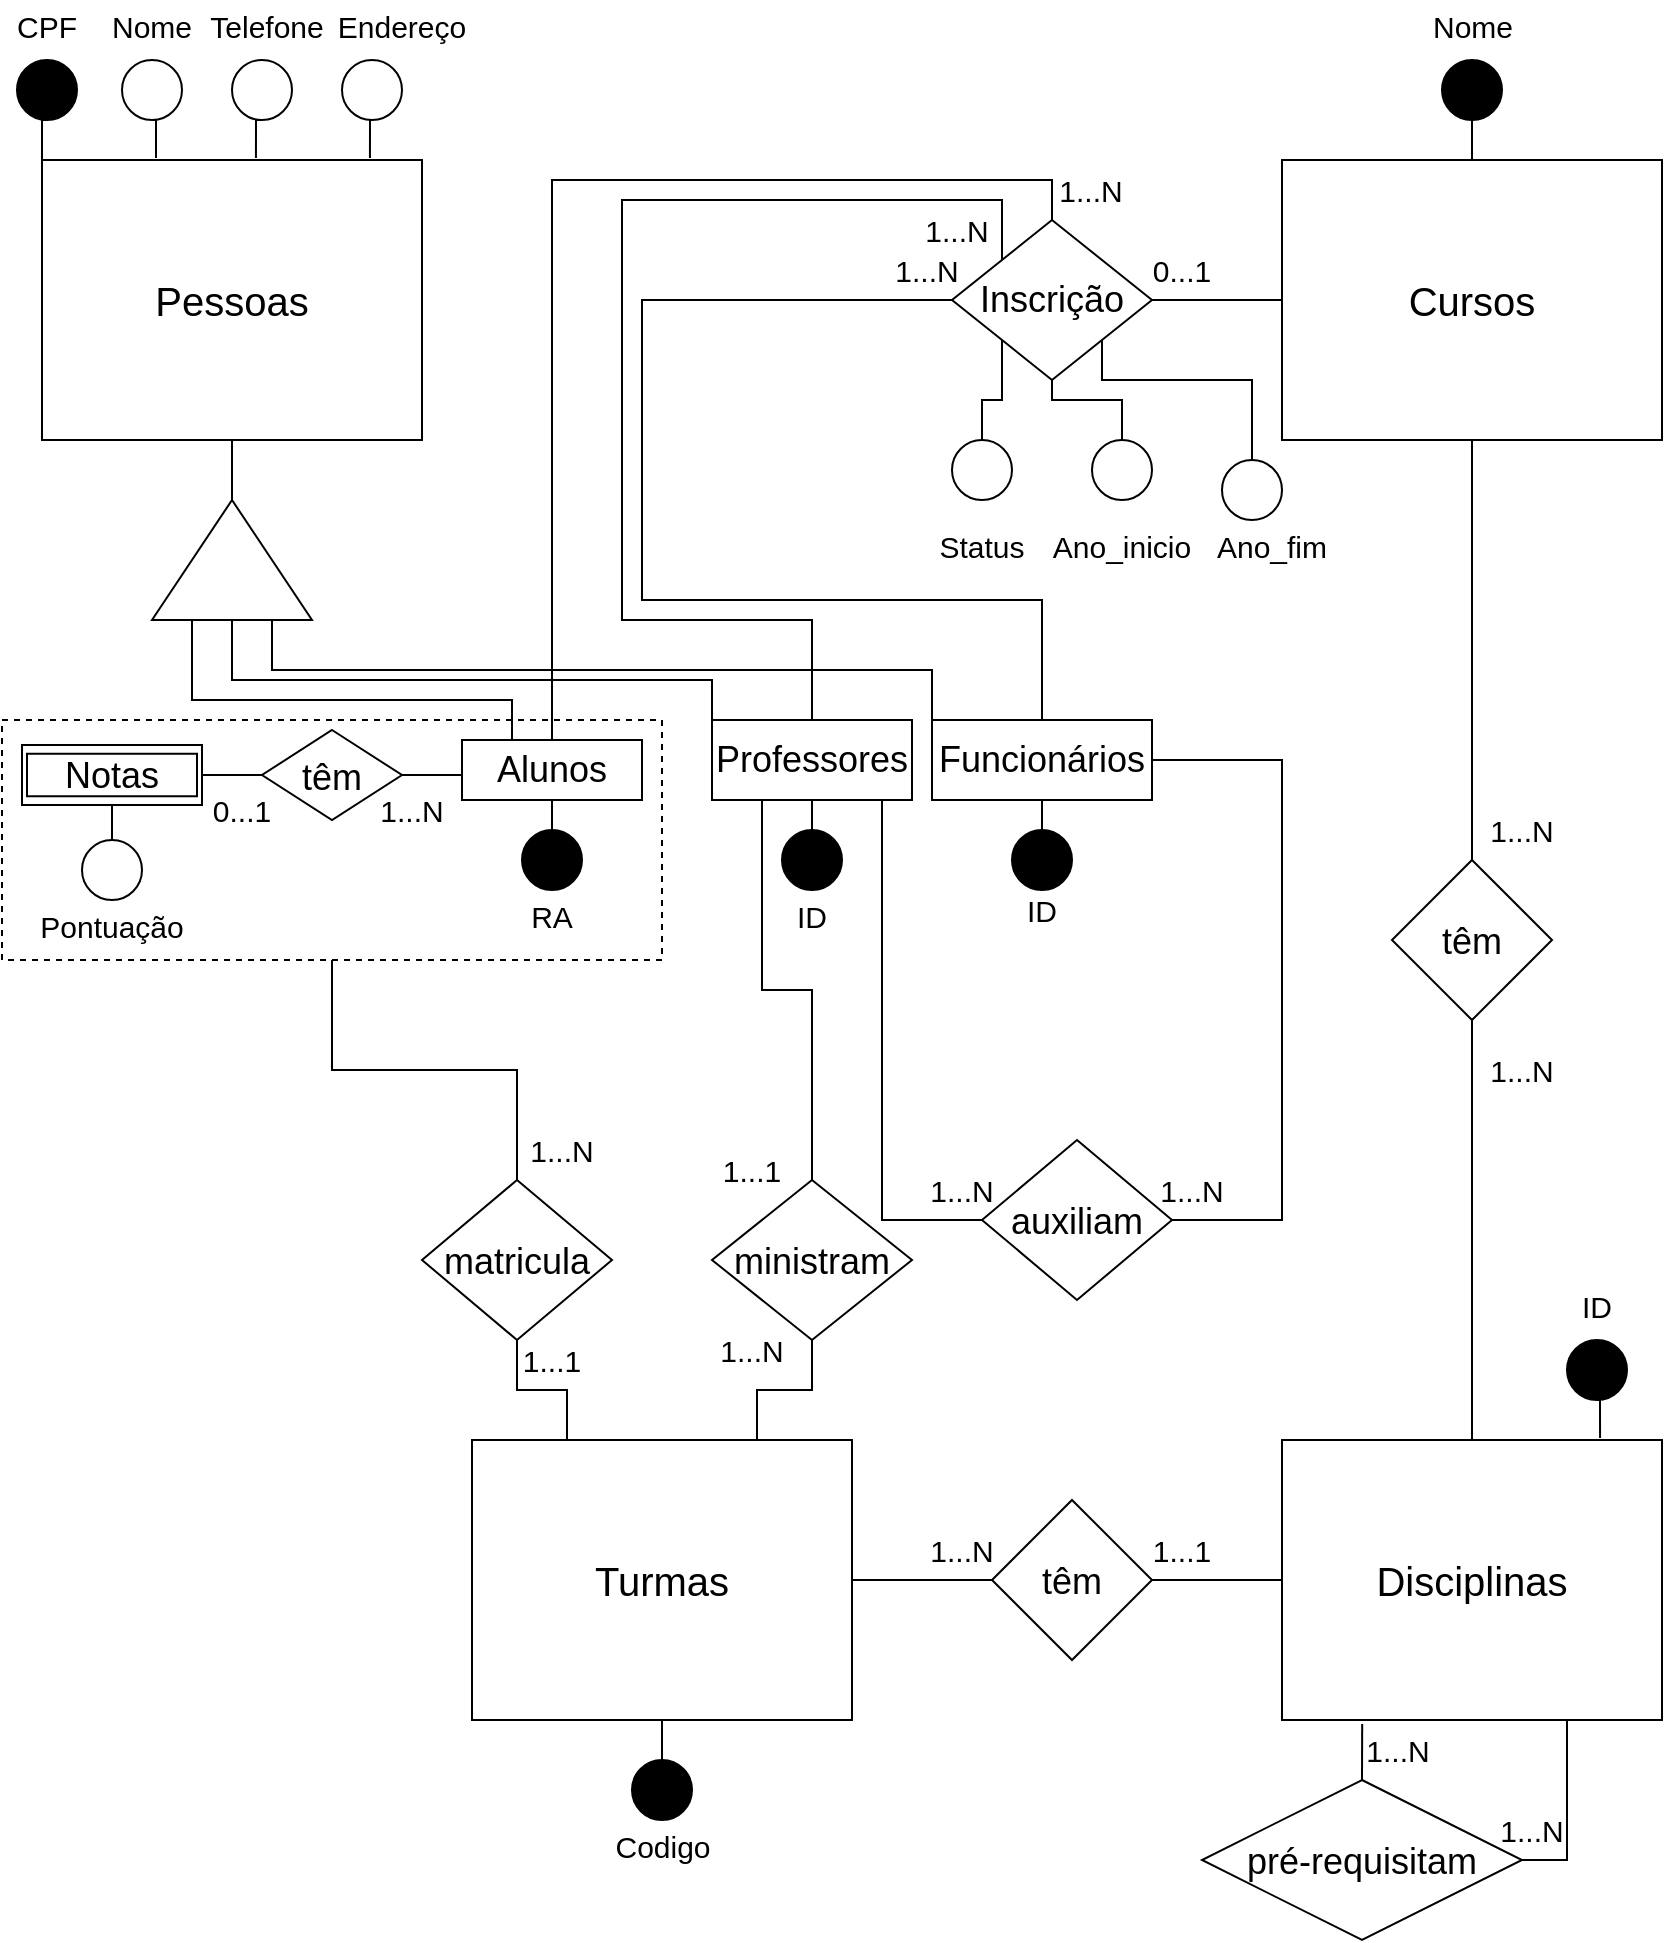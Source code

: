 <mxfile version="17.2.4" type="github">
  <diagram id="XZpcbS82YB3ZB8pWRiQa" name="Page-1">
    <mxGraphModel dx="1422" dy="698" grid="1" gridSize="10" guides="1" tooltips="1" connect="1" arrows="1" fold="1" page="1" pageScale="1" pageWidth="850" pageHeight="1100" math="0" shadow="0">
      <root>
        <mxCell id="0" />
        <mxCell id="1" parent="0" />
        <mxCell id="Ed6KvirajqqCD9u2Csdc-1" value="&lt;font style=&quot;font-size: 20px&quot;&gt;Cursos&lt;/font&gt;" style="rounded=0;whiteSpace=wrap;html=1;" vertex="1" parent="1">
          <mxGeometry x="640" y="160" width="190" height="140" as="geometry" />
        </mxCell>
        <mxCell id="Ed6KvirajqqCD9u2Csdc-2" value="&lt;span style=&quot;font-size: 20px&quot;&gt;Disciplinas&lt;/span&gt;" style="rounded=0;whiteSpace=wrap;html=1;" vertex="1" parent="1">
          <mxGeometry x="640" y="800" width="190" height="140" as="geometry" />
        </mxCell>
        <mxCell id="Ed6KvirajqqCD9u2Csdc-3" value="&lt;span style=&quot;font-size: 20px&quot;&gt;Pessoas&lt;/span&gt;" style="rounded=0;whiteSpace=wrap;html=1;" vertex="1" parent="1">
          <mxGeometry x="20" y="160" width="190" height="140" as="geometry" />
        </mxCell>
        <mxCell id="Ed6KvirajqqCD9u2Csdc-62" style="edgeStyle=orthogonalEdgeStyle;rounded=0;orthogonalLoop=1;jettySize=auto;html=1;exitX=1;exitY=0.5;exitDx=0;exitDy=0;entryX=0;entryY=0.5;entryDx=0;entryDy=0;fontSize=15;endArrow=none;endFill=0;" edge="1" parent="1" source="Ed6KvirajqqCD9u2Csdc-4" target="Ed6KvirajqqCD9u2Csdc-61">
          <mxGeometry relative="1" as="geometry" />
        </mxCell>
        <mxCell id="Ed6KvirajqqCD9u2Csdc-134" style="edgeStyle=orthogonalEdgeStyle;rounded=0;orthogonalLoop=1;jettySize=auto;html=1;exitX=0.5;exitY=1;exitDx=0;exitDy=0;entryX=0.5;entryY=0;entryDx=0;entryDy=0;fontSize=15;fontColor=#FFFFFF;endArrow=none;endFill=0;" edge="1" parent="1" source="Ed6KvirajqqCD9u2Csdc-4" target="Ed6KvirajqqCD9u2Csdc-132">
          <mxGeometry relative="1" as="geometry" />
        </mxCell>
        <mxCell id="Ed6KvirajqqCD9u2Csdc-4" value="&lt;span style=&quot;font-size: 20px&quot;&gt;Turmas&lt;/span&gt;" style="rounded=0;whiteSpace=wrap;html=1;" vertex="1" parent="1">
          <mxGeometry x="235" y="800" width="190" height="140" as="geometry" />
        </mxCell>
        <mxCell id="Ed6KvirajqqCD9u2Csdc-6" style="edgeStyle=orthogonalEdgeStyle;rounded=0;orthogonalLoop=1;jettySize=auto;html=1;exitX=0.5;exitY=0;exitDx=0;exitDy=0;entryX=0.5;entryY=1;entryDx=0;entryDy=0;fontSize=18;endArrow=none;endFill=0;" edge="1" parent="1" source="Ed6KvirajqqCD9u2Csdc-5" target="Ed6KvirajqqCD9u2Csdc-1">
          <mxGeometry relative="1" as="geometry" />
        </mxCell>
        <mxCell id="Ed6KvirajqqCD9u2Csdc-7" style="edgeStyle=orthogonalEdgeStyle;rounded=0;orthogonalLoop=1;jettySize=auto;html=1;exitX=0.5;exitY=1;exitDx=0;exitDy=0;entryX=0.5;entryY=0;entryDx=0;entryDy=0;fontSize=18;endArrow=none;endFill=0;" edge="1" parent="1" source="Ed6KvirajqqCD9u2Csdc-5" target="Ed6KvirajqqCD9u2Csdc-2">
          <mxGeometry relative="1" as="geometry" />
        </mxCell>
        <mxCell id="Ed6KvirajqqCD9u2Csdc-5" value="&lt;font style=&quot;font-size: 18px&quot;&gt;têm&lt;/font&gt;" style="rhombus;whiteSpace=wrap;html=1;fontSize=20;" vertex="1" parent="1">
          <mxGeometry x="695" y="510" width="80" height="80" as="geometry" />
        </mxCell>
        <mxCell id="Ed6KvirajqqCD9u2Csdc-9" style="edgeStyle=orthogonalEdgeStyle;rounded=0;orthogonalLoop=1;jettySize=auto;html=1;exitX=0.5;exitY=0;exitDx=0;exitDy=0;entryX=0.211;entryY=1.014;entryDx=0;entryDy=0;entryPerimeter=0;fontSize=18;endArrow=none;endFill=0;" edge="1" parent="1" source="Ed6KvirajqqCD9u2Csdc-8" target="Ed6KvirajqqCD9u2Csdc-2">
          <mxGeometry relative="1" as="geometry" />
        </mxCell>
        <mxCell id="Ed6KvirajqqCD9u2Csdc-10" style="edgeStyle=orthogonalEdgeStyle;rounded=0;orthogonalLoop=1;jettySize=auto;html=1;exitX=1;exitY=0.5;exitDx=0;exitDy=0;entryX=0.75;entryY=1;entryDx=0;entryDy=0;fontSize=18;endArrow=none;endFill=0;" edge="1" parent="1" source="Ed6KvirajqqCD9u2Csdc-8" target="Ed6KvirajqqCD9u2Csdc-2">
          <mxGeometry relative="1" as="geometry" />
        </mxCell>
        <mxCell id="Ed6KvirajqqCD9u2Csdc-8" value="&lt;font style=&quot;font-size: 18px&quot;&gt;pré-requisitam&lt;/font&gt;" style="rhombus;whiteSpace=wrap;html=1;fontSize=20;" vertex="1" parent="1">
          <mxGeometry x="600" y="970" width="160" height="80" as="geometry" />
        </mxCell>
        <mxCell id="Ed6KvirajqqCD9u2Csdc-12" style="edgeStyle=orthogonalEdgeStyle;rounded=0;orthogonalLoop=1;jettySize=auto;html=1;exitX=1;exitY=0.5;exitDx=0;exitDy=0;entryX=0.5;entryY=1;entryDx=0;entryDy=0;fontSize=18;endArrow=none;endFill=0;" edge="1" parent="1" source="Ed6KvirajqqCD9u2Csdc-11" target="Ed6KvirajqqCD9u2Csdc-3">
          <mxGeometry relative="1" as="geometry" />
        </mxCell>
        <mxCell id="Ed6KvirajqqCD9u2Csdc-80" style="edgeStyle=orthogonalEdgeStyle;rounded=0;orthogonalLoop=1;jettySize=auto;html=1;exitX=0;exitY=0.75;exitDx=0;exitDy=0;entryX=0;entryY=0;entryDx=0;entryDy=0;fontSize=15;endArrow=none;endFill=0;" edge="1" parent="1" source="Ed6KvirajqqCD9u2Csdc-11" target="Ed6KvirajqqCD9u2Csdc-16">
          <mxGeometry relative="1" as="geometry" />
        </mxCell>
        <mxCell id="Ed6KvirajqqCD9u2Csdc-81" style="edgeStyle=orthogonalEdgeStyle;rounded=0;orthogonalLoop=1;jettySize=auto;html=1;exitX=0;exitY=0.5;exitDx=0;exitDy=0;entryX=0;entryY=0;entryDx=0;entryDy=0;fontSize=15;endArrow=none;endFill=0;" edge="1" parent="1" source="Ed6KvirajqqCD9u2Csdc-11" target="Ed6KvirajqqCD9u2Csdc-14">
          <mxGeometry relative="1" as="geometry">
            <Array as="points">
              <mxPoint x="115" y="420" />
              <mxPoint x="355" y="420" />
            </Array>
          </mxGeometry>
        </mxCell>
        <mxCell id="Ed6KvirajqqCD9u2Csdc-11" value="" style="triangle;whiteSpace=wrap;html=1;fontSize=18;rotation=-90;" vertex="1" parent="1">
          <mxGeometry x="85" y="320" width="60" height="80" as="geometry" />
        </mxCell>
        <mxCell id="Ed6KvirajqqCD9u2Csdc-82" style="edgeStyle=orthogonalEdgeStyle;rounded=0;orthogonalLoop=1;jettySize=auto;html=1;exitX=0;exitY=0;exitDx=0;exitDy=0;entryX=0;entryY=0.25;entryDx=0;entryDy=0;fontSize=15;endArrow=none;endFill=0;" edge="1" parent="1" source="Ed6KvirajqqCD9u2Csdc-13" target="Ed6KvirajqqCD9u2Csdc-11">
          <mxGeometry relative="1" as="geometry">
            <Array as="points">
              <mxPoint x="255" y="430" />
              <mxPoint x="95" y="430" />
            </Array>
          </mxGeometry>
        </mxCell>
        <mxCell id="Ed6KvirajqqCD9u2Csdc-83" style="edgeStyle=orthogonalEdgeStyle;rounded=0;orthogonalLoop=1;jettySize=auto;html=1;exitX=0.5;exitY=0;exitDx=0;exitDy=0;entryX=0.5;entryY=0;entryDx=0;entryDy=0;fontSize=15;endArrow=none;endFill=0;" edge="1" parent="1" source="Ed6KvirajqqCD9u2Csdc-13" target="Ed6KvirajqqCD9u2Csdc-37">
          <mxGeometry relative="1" as="geometry" />
        </mxCell>
        <mxCell id="Ed6KvirajqqCD9u2Csdc-13" value="Alunos" style="rounded=0;whiteSpace=wrap;html=1;fontSize=18;" vertex="1" parent="1">
          <mxGeometry x="230" y="450" width="90" height="30" as="geometry" />
        </mxCell>
        <mxCell id="Ed6KvirajqqCD9u2Csdc-66" style="edgeStyle=orthogonalEdgeStyle;rounded=0;orthogonalLoop=1;jettySize=auto;html=1;exitX=0.25;exitY=1;exitDx=0;exitDy=0;entryX=0.5;entryY=0;entryDx=0;entryDy=0;fontSize=15;endArrow=none;endFill=0;" edge="1" parent="1" source="Ed6KvirajqqCD9u2Csdc-14" target="Ed6KvirajqqCD9u2Csdc-65">
          <mxGeometry relative="1" as="geometry" />
        </mxCell>
        <mxCell id="Ed6KvirajqqCD9u2Csdc-84" style="edgeStyle=orthogonalEdgeStyle;rounded=0;orthogonalLoop=1;jettySize=auto;html=1;exitX=0.5;exitY=0;exitDx=0;exitDy=0;entryX=0;entryY=0;entryDx=0;entryDy=0;fontSize=15;endArrow=none;endFill=0;" edge="1" parent="1" source="Ed6KvirajqqCD9u2Csdc-14" target="Ed6KvirajqqCD9u2Csdc-37">
          <mxGeometry relative="1" as="geometry">
            <Array as="points">
              <mxPoint x="405" y="390" />
              <mxPoint x="310" y="390" />
              <mxPoint x="310" y="180" />
              <mxPoint x="500" y="180" />
            </Array>
          </mxGeometry>
        </mxCell>
        <mxCell id="Ed6KvirajqqCD9u2Csdc-14" value="Professores" style="rounded=0;whiteSpace=wrap;html=1;fontSize=18;" vertex="1" parent="1">
          <mxGeometry x="355" y="440" width="100" height="40" as="geometry" />
        </mxCell>
        <mxCell id="Ed6KvirajqqCD9u2Csdc-79" style="edgeStyle=orthogonalEdgeStyle;rounded=0;orthogonalLoop=1;jettySize=auto;html=1;exitX=1;exitY=0.5;exitDx=0;exitDy=0;entryX=1;entryY=0.5;entryDx=0;entryDy=0;fontSize=15;endArrow=none;endFill=0;" edge="1" parent="1" source="Ed6KvirajqqCD9u2Csdc-16" target="Ed6KvirajqqCD9u2Csdc-68">
          <mxGeometry relative="1" as="geometry">
            <Array as="points">
              <mxPoint x="640" y="460" />
              <mxPoint x="640" y="690" />
            </Array>
          </mxGeometry>
        </mxCell>
        <mxCell id="Ed6KvirajqqCD9u2Csdc-85" style="edgeStyle=orthogonalEdgeStyle;rounded=0;orthogonalLoop=1;jettySize=auto;html=1;exitX=0.5;exitY=0;exitDx=0;exitDy=0;entryX=0;entryY=0.5;entryDx=0;entryDy=0;fontSize=15;endArrow=none;endFill=0;" edge="1" parent="1" source="Ed6KvirajqqCD9u2Csdc-16" target="Ed6KvirajqqCD9u2Csdc-37">
          <mxGeometry relative="1" as="geometry">
            <Array as="points">
              <mxPoint x="520" y="380" />
              <mxPoint x="320" y="380" />
              <mxPoint x="320" y="230" />
            </Array>
          </mxGeometry>
        </mxCell>
        <mxCell id="Ed6KvirajqqCD9u2Csdc-131" style="edgeStyle=orthogonalEdgeStyle;rounded=0;orthogonalLoop=1;jettySize=auto;html=1;exitX=0.5;exitY=1;exitDx=0;exitDy=0;entryX=0.5;entryY=0;entryDx=0;entryDy=0;fontSize=15;fontColor=#FFFFFF;endArrow=none;endFill=0;" edge="1" parent="1" source="Ed6KvirajqqCD9u2Csdc-16" target="Ed6KvirajqqCD9u2Csdc-129">
          <mxGeometry relative="1" as="geometry" />
        </mxCell>
        <mxCell id="Ed6KvirajqqCD9u2Csdc-16" value="Funcionários" style="rounded=0;whiteSpace=wrap;html=1;fontSize=18;" vertex="1" parent="1">
          <mxGeometry x="465" y="440" width="110" height="40" as="geometry" />
        </mxCell>
        <mxCell id="Ed6KvirajqqCD9u2Csdc-51" style="edgeStyle=orthogonalEdgeStyle;rounded=0;orthogonalLoop=1;jettySize=auto;html=1;exitX=1;exitY=0.5;exitDx=0;exitDy=0;entryX=0;entryY=0.5;entryDx=0;entryDy=0;fontSize=15;endArrow=none;endFill=0;" edge="1" parent="1" source="Ed6KvirajqqCD9u2Csdc-37" target="Ed6KvirajqqCD9u2Csdc-1">
          <mxGeometry relative="1" as="geometry" />
        </mxCell>
        <mxCell id="Ed6KvirajqqCD9u2Csdc-37" value="Inscrição" style="rhombus;whiteSpace=wrap;html=1;fontSize=18;" vertex="1" parent="1">
          <mxGeometry x="475" y="190" width="100" height="80" as="geometry" />
        </mxCell>
        <mxCell id="Ed6KvirajqqCD9u2Csdc-48" style="edgeStyle=orthogonalEdgeStyle;rounded=0;orthogonalLoop=1;jettySize=auto;html=1;exitX=0.5;exitY=0;exitDx=0;exitDy=0;entryX=0;entryY=1;entryDx=0;entryDy=0;fontSize=15;endArrow=none;endFill=0;" edge="1" parent="1" source="Ed6KvirajqqCD9u2Csdc-39" target="Ed6KvirajqqCD9u2Csdc-37">
          <mxGeometry relative="1" as="geometry" />
        </mxCell>
        <mxCell id="Ed6KvirajqqCD9u2Csdc-39" value="" style="ellipse;whiteSpace=wrap;html=1;aspect=fixed;fontSize=18;direction=east;flipH=0;flipV=1;" vertex="1" parent="1">
          <mxGeometry x="475" y="300" width="30" height="30" as="geometry" />
        </mxCell>
        <mxCell id="Ed6KvirajqqCD9u2Csdc-40" value="&lt;font style=&quot;font-size: 15px&quot;&gt;Status&lt;/font&gt;" style="text;html=1;strokeColor=none;fillColor=none;align=center;verticalAlign=middle;whiteSpace=wrap;rounded=0;fontSize=18;direction=east;flipH=0;flipV=1;" vertex="1" parent="1">
          <mxGeometry x="465" y="340" width="50" height="25" as="geometry" />
        </mxCell>
        <mxCell id="Ed6KvirajqqCD9u2Csdc-49" style="edgeStyle=orthogonalEdgeStyle;rounded=0;orthogonalLoop=1;jettySize=auto;html=1;exitX=0.5;exitY=0;exitDx=0;exitDy=0;entryX=0.5;entryY=1;entryDx=0;entryDy=0;fontSize=15;endArrow=none;endFill=0;" edge="1" parent="1" source="Ed6KvirajqqCD9u2Csdc-42" target="Ed6KvirajqqCD9u2Csdc-37">
          <mxGeometry relative="1" as="geometry" />
        </mxCell>
        <mxCell id="Ed6KvirajqqCD9u2Csdc-42" value="" style="ellipse;whiteSpace=wrap;html=1;aspect=fixed;fontSize=18;direction=east;flipH=0;flipV=1;" vertex="1" parent="1">
          <mxGeometry x="545" y="300" width="30" height="30" as="geometry" />
        </mxCell>
        <mxCell id="Ed6KvirajqqCD9u2Csdc-43" value="&lt;font style=&quot;font-size: 15px&quot;&gt;Ano_inicio&lt;/font&gt;" style="text;html=1;strokeColor=none;fillColor=none;align=center;verticalAlign=middle;whiteSpace=wrap;rounded=0;fontSize=18;direction=east;flipH=0;flipV=1;" vertex="1" parent="1">
          <mxGeometry x="535" y="340" width="50" height="25" as="geometry" />
        </mxCell>
        <mxCell id="Ed6KvirajqqCD9u2Csdc-50" style="edgeStyle=orthogonalEdgeStyle;rounded=0;orthogonalLoop=1;jettySize=auto;html=1;exitX=0.5;exitY=0;exitDx=0;exitDy=0;entryX=1;entryY=1;entryDx=0;entryDy=0;fontSize=15;endArrow=none;endFill=0;" edge="1" parent="1" source="Ed6KvirajqqCD9u2Csdc-45" target="Ed6KvirajqqCD9u2Csdc-37">
          <mxGeometry relative="1" as="geometry">
            <Array as="points">
              <mxPoint x="625" y="270" />
              <mxPoint x="550" y="270" />
            </Array>
          </mxGeometry>
        </mxCell>
        <mxCell id="Ed6KvirajqqCD9u2Csdc-45" value="" style="ellipse;whiteSpace=wrap;html=1;aspect=fixed;fontSize=18;direction=east;flipH=0;flipV=1;" vertex="1" parent="1">
          <mxGeometry x="610" y="310" width="30" height="30" as="geometry" />
        </mxCell>
        <mxCell id="Ed6KvirajqqCD9u2Csdc-46" value="&lt;span style=&quot;font-size: 15px&quot;&gt;Ano_fim&lt;/span&gt;" style="text;html=1;strokeColor=none;fillColor=none;align=center;verticalAlign=middle;whiteSpace=wrap;rounded=0;fontSize=18;direction=east;flipH=0;flipV=1;" vertex="1" parent="1">
          <mxGeometry x="610" y="340" width="50" height="25" as="geometry" />
        </mxCell>
        <mxCell id="Ed6KvirajqqCD9u2Csdc-74" style="edgeStyle=orthogonalEdgeStyle;rounded=0;orthogonalLoop=1;jettySize=auto;html=1;exitX=0.5;exitY=1;exitDx=0;exitDy=0;entryX=0.25;entryY=0;entryDx=0;entryDy=0;fontSize=15;endArrow=none;endFill=0;" edge="1" parent="1" source="Ed6KvirajqqCD9u2Csdc-59" target="Ed6KvirajqqCD9u2Csdc-4">
          <mxGeometry relative="1" as="geometry" />
        </mxCell>
        <mxCell id="Ed6KvirajqqCD9u2Csdc-59" value="&lt;span style=&quot;font-size: 18px&quot;&gt;matricula&lt;/span&gt;" style="rhombus;whiteSpace=wrap;html=1;fontSize=20;" vertex="1" parent="1">
          <mxGeometry x="210" y="670" width="95" height="80" as="geometry" />
        </mxCell>
        <mxCell id="Ed6KvirajqqCD9u2Csdc-63" style="edgeStyle=orthogonalEdgeStyle;rounded=0;orthogonalLoop=1;jettySize=auto;html=1;exitX=1;exitY=0.5;exitDx=0;exitDy=0;entryX=0;entryY=0.5;entryDx=0;entryDy=0;fontSize=15;endArrow=none;endFill=0;" edge="1" parent="1" source="Ed6KvirajqqCD9u2Csdc-61" target="Ed6KvirajqqCD9u2Csdc-2">
          <mxGeometry relative="1" as="geometry" />
        </mxCell>
        <mxCell id="Ed6KvirajqqCD9u2Csdc-61" value="&lt;font style=&quot;font-size: 18px&quot;&gt;têm&lt;/font&gt;" style="rhombus;whiteSpace=wrap;html=1;fontSize=20;" vertex="1" parent="1">
          <mxGeometry x="495" y="830" width="80" height="80" as="geometry" />
        </mxCell>
        <mxCell id="Ed6KvirajqqCD9u2Csdc-75" style="edgeStyle=orthogonalEdgeStyle;rounded=0;orthogonalLoop=1;jettySize=auto;html=1;exitX=0.5;exitY=1;exitDx=0;exitDy=0;entryX=0.75;entryY=0;entryDx=0;entryDy=0;fontSize=15;endArrow=none;endFill=0;" edge="1" parent="1" source="Ed6KvirajqqCD9u2Csdc-65" target="Ed6KvirajqqCD9u2Csdc-4">
          <mxGeometry relative="1" as="geometry" />
        </mxCell>
        <mxCell id="Ed6KvirajqqCD9u2Csdc-65" value="&lt;span style=&quot;font-size: 18px&quot;&gt;ministram&lt;/span&gt;" style="rhombus;whiteSpace=wrap;html=1;fontSize=20;" vertex="1" parent="1">
          <mxGeometry x="355" y="670" width="100" height="80" as="geometry" />
        </mxCell>
        <mxCell id="Ed6KvirajqqCD9u2Csdc-78" style="edgeStyle=orthogonalEdgeStyle;rounded=0;orthogonalLoop=1;jettySize=auto;html=1;exitX=0;exitY=0;exitDx=0;exitDy=0;entryX=0.75;entryY=1;entryDx=0;entryDy=0;fontSize=15;endArrow=none;endFill=0;" edge="1" parent="1" source="Ed6KvirajqqCD9u2Csdc-68" target="Ed6KvirajqqCD9u2Csdc-14">
          <mxGeometry relative="1" as="geometry">
            <Array as="points">
              <mxPoint x="440" y="690" />
              <mxPoint x="440" y="480" />
            </Array>
          </mxGeometry>
        </mxCell>
        <mxCell id="Ed6KvirajqqCD9u2Csdc-68" value="&lt;span style=&quot;font-size: 18px&quot;&gt;auxiliam&lt;/span&gt;" style="rhombus;whiteSpace=wrap;html=1;fontSize=20;" vertex="1" parent="1">
          <mxGeometry x="490" y="650" width="95" height="80" as="geometry" />
        </mxCell>
        <mxCell id="Ed6KvirajqqCD9u2Csdc-97" style="edgeStyle=orthogonalEdgeStyle;rounded=0;orthogonalLoop=1;jettySize=auto;html=1;exitX=0.5;exitY=1;exitDx=0;exitDy=0;entryX=0.5;entryY=0;entryDx=0;entryDy=0;fontSize=15;endArrow=none;endFill=0;" edge="1" parent="1" source="Ed6KvirajqqCD9u2Csdc-86" target="Ed6KvirajqqCD9u2Csdc-94">
          <mxGeometry relative="1" as="geometry" />
        </mxCell>
        <mxCell id="Ed6KvirajqqCD9u2Csdc-86" value="Notas" style="rounded=0;whiteSpace=wrap;html=1;fontSize=18;" vertex="1" parent="1">
          <mxGeometry x="10" y="452.5" width="90" height="30" as="geometry" />
        </mxCell>
        <mxCell id="Ed6KvirajqqCD9u2Csdc-89" style="edgeStyle=orthogonalEdgeStyle;rounded=0;orthogonalLoop=1;jettySize=auto;html=1;exitX=1;exitY=0.5;exitDx=0;exitDy=0;entryX=0;entryY=0.5;entryDx=0;entryDy=0;fontSize=15;endArrow=none;endFill=0;" edge="1" parent="1" source="Ed6KvirajqqCD9u2Csdc-88" target="Ed6KvirajqqCD9u2Csdc-13">
          <mxGeometry relative="1" as="geometry" />
        </mxCell>
        <mxCell id="Ed6KvirajqqCD9u2Csdc-90" style="edgeStyle=orthogonalEdgeStyle;rounded=0;orthogonalLoop=1;jettySize=auto;html=1;exitX=0;exitY=0.5;exitDx=0;exitDy=0;entryX=1;entryY=0.5;entryDx=0;entryDy=0;fontSize=15;endArrow=none;endFill=0;" edge="1" parent="1" source="Ed6KvirajqqCD9u2Csdc-88" target="Ed6KvirajqqCD9u2Csdc-86">
          <mxGeometry relative="1" as="geometry" />
        </mxCell>
        <mxCell id="Ed6KvirajqqCD9u2Csdc-88" value="&lt;font style=&quot;font-size: 18px&quot;&gt;têm&lt;/font&gt;" style="rhombus;whiteSpace=wrap;html=1;fontSize=20;" vertex="1" parent="1">
          <mxGeometry x="130" y="445" width="70" height="45" as="geometry" />
        </mxCell>
        <mxCell id="Ed6KvirajqqCD9u2Csdc-93" style="edgeStyle=orthogonalEdgeStyle;rounded=0;orthogonalLoop=1;jettySize=auto;html=1;exitX=0.5;exitY=1;exitDx=0;exitDy=0;entryX=0.5;entryY=0;entryDx=0;entryDy=0;fontSize=15;endArrow=none;endFill=0;" edge="1" parent="1" source="Ed6KvirajqqCD9u2Csdc-91" target="Ed6KvirajqqCD9u2Csdc-59">
          <mxGeometry relative="1" as="geometry" />
        </mxCell>
        <mxCell id="Ed6KvirajqqCD9u2Csdc-91" value="" style="rounded=0;whiteSpace=wrap;html=1;fontSize=15;fillColor=none;dashed=1;" vertex="1" parent="1">
          <mxGeometry y="440" width="330" height="120" as="geometry" />
        </mxCell>
        <mxCell id="Ed6KvirajqqCD9u2Csdc-94" value="" style="ellipse;whiteSpace=wrap;html=1;aspect=fixed;fontSize=18;direction=east;flipH=0;flipV=1;" vertex="1" parent="1">
          <mxGeometry x="40" y="500" width="30" height="30" as="geometry" />
        </mxCell>
        <mxCell id="Ed6KvirajqqCD9u2Csdc-95" value="&lt;font style=&quot;font-size: 15px&quot;&gt;Pontuação&lt;/font&gt;" style="text;html=1;strokeColor=none;fillColor=none;align=center;verticalAlign=middle;whiteSpace=wrap;rounded=0;fontSize=18;direction=east;flipH=0;flipV=1;" vertex="1" parent="1">
          <mxGeometry x="20" y="530" width="70" height="25" as="geometry" />
        </mxCell>
        <mxCell id="Ed6KvirajqqCD9u2Csdc-100" style="edgeStyle=orthogonalEdgeStyle;rounded=0;orthogonalLoop=1;jettySize=auto;html=1;exitX=0.5;exitY=0;exitDx=0;exitDy=0;entryX=0.5;entryY=1;entryDx=0;entryDy=0;fontSize=15;endArrow=none;endFill=0;" edge="1" parent="1" source="Ed6KvirajqqCD9u2Csdc-98" target="Ed6KvirajqqCD9u2Csdc-13">
          <mxGeometry relative="1" as="geometry" />
        </mxCell>
        <mxCell id="Ed6KvirajqqCD9u2Csdc-98" value="" style="ellipse;whiteSpace=wrap;html=1;aspect=fixed;fontSize=18;direction=east;flipH=0;flipV=1;fillColor=#000000;" vertex="1" parent="1">
          <mxGeometry x="260" y="495" width="30" height="30" as="geometry" />
        </mxCell>
        <mxCell id="Ed6KvirajqqCD9u2Csdc-99" value="&lt;font style=&quot;font-size: 15px&quot;&gt;RA&lt;/font&gt;" style="text;html=1;strokeColor=none;fillColor=none;align=center;verticalAlign=middle;whiteSpace=wrap;rounded=0;fontSize=18;direction=east;flipH=0;flipV=1;" vertex="1" parent="1">
          <mxGeometry x="260" y="525" width="30" height="25" as="geometry" />
        </mxCell>
        <mxCell id="Ed6KvirajqqCD9u2Csdc-103" style="edgeStyle=orthogonalEdgeStyle;rounded=0;orthogonalLoop=1;jettySize=auto;html=1;exitX=0.5;exitY=1;exitDx=0;exitDy=0;entryX=0.5;entryY=0;entryDx=0;entryDy=0;fontSize=15;endArrow=none;endFill=0;" edge="1" parent="1" source="Ed6KvirajqqCD9u2Csdc-101" target="Ed6KvirajqqCD9u2Csdc-1">
          <mxGeometry relative="1" as="geometry" />
        </mxCell>
        <mxCell id="Ed6KvirajqqCD9u2Csdc-101" value="" style="ellipse;whiteSpace=wrap;html=1;aspect=fixed;fontSize=18;direction=east;flipH=0;flipV=1;labelBackgroundColor=#000000;fillColor=#000000;" vertex="1" parent="1">
          <mxGeometry x="720" y="110" width="30" height="30" as="geometry" />
        </mxCell>
        <mxCell id="Ed6KvirajqqCD9u2Csdc-102" value="&lt;font style=&quot;font-size: 15px&quot;&gt;Nome&lt;/font&gt;" style="text;html=1;strokeColor=none;fillColor=none;align=center;verticalAlign=middle;whiteSpace=wrap;rounded=0;fontSize=18;direction=east;flipH=0;flipV=1;" vertex="1" parent="1">
          <mxGeometry x="712.5" y="80" width="45" height="25" as="geometry" />
        </mxCell>
        <mxCell id="Ed6KvirajqqCD9u2Csdc-109" style="edgeStyle=orthogonalEdgeStyle;rounded=0;orthogonalLoop=1;jettySize=auto;html=1;exitX=0.5;exitY=1;exitDx=0;exitDy=0;entryX=0.837;entryY=-0.007;entryDx=0;entryDy=0;entryPerimeter=0;fontSize=15;endArrow=none;endFill=0;" edge="1" parent="1" source="Ed6KvirajqqCD9u2Csdc-104" target="Ed6KvirajqqCD9u2Csdc-2">
          <mxGeometry relative="1" as="geometry" />
        </mxCell>
        <mxCell id="Ed6KvirajqqCD9u2Csdc-104" value="" style="ellipse;whiteSpace=wrap;html=1;aspect=fixed;fontSize=18;direction=east;flipH=0;flipV=1;labelBackgroundColor=#000000;fontColor=#FFFFFF;fillColor=#000000;" vertex="1" parent="1">
          <mxGeometry x="782.5" y="750" width="30" height="30" as="geometry" />
        </mxCell>
        <mxCell id="Ed6KvirajqqCD9u2Csdc-105" value="&lt;font style=&quot;font-size: 15px&quot;&gt;ID&lt;/font&gt;" style="text;html=1;strokeColor=none;fillColor=none;align=center;verticalAlign=middle;whiteSpace=wrap;rounded=0;fontSize=18;direction=east;flipH=0;flipV=1;" vertex="1" parent="1">
          <mxGeometry x="775" y="720" width="45" height="25" as="geometry" />
        </mxCell>
        <mxCell id="Ed6KvirajqqCD9u2Csdc-111" value="" style="rounded=0;whiteSpace=wrap;html=1;labelBackgroundColor=none;fontSize=15;fontColor=#FFFFFF;fillColor=none;" vertex="1" parent="1">
          <mxGeometry x="12.5" y="456.88" width="85" height="21.25" as="geometry" />
        </mxCell>
        <mxCell id="Ed6KvirajqqCD9u2Csdc-122" style="edgeStyle=orthogonalEdgeStyle;rounded=0;orthogonalLoop=1;jettySize=auto;html=1;exitX=0.5;exitY=1;exitDx=0;exitDy=0;entryX=0;entryY=0;entryDx=0;entryDy=0;fontSize=15;fontColor=#FFFFFF;endArrow=none;endFill=0;" edge="1" parent="1" source="Ed6KvirajqqCD9u2Csdc-112" target="Ed6KvirajqqCD9u2Csdc-3">
          <mxGeometry relative="1" as="geometry" />
        </mxCell>
        <mxCell id="Ed6KvirajqqCD9u2Csdc-112" value="" style="ellipse;whiteSpace=wrap;html=1;aspect=fixed;fontSize=18;direction=east;flipH=0;flipV=1;labelBackgroundColor=#000000;fillColor=#000000;" vertex="1" parent="1">
          <mxGeometry x="7.5" y="110" width="30" height="30" as="geometry" />
        </mxCell>
        <mxCell id="Ed6KvirajqqCD9u2Csdc-113" value="&lt;font style=&quot;font-size: 15px&quot;&gt;CPF&lt;/font&gt;" style="text;html=1;strokeColor=none;fillColor=none;align=center;verticalAlign=middle;whiteSpace=wrap;rounded=0;fontSize=18;direction=east;flipH=0;flipV=1;" vertex="1" parent="1">
          <mxGeometry y="80" width="45" height="25" as="geometry" />
        </mxCell>
        <mxCell id="Ed6KvirajqqCD9u2Csdc-123" style="edgeStyle=orthogonalEdgeStyle;rounded=0;orthogonalLoop=1;jettySize=auto;html=1;exitX=0.5;exitY=1;exitDx=0;exitDy=0;entryX=0.3;entryY=-0.007;entryDx=0;entryDy=0;entryPerimeter=0;fontSize=15;fontColor=#FFFFFF;endArrow=none;endFill=0;" edge="1" parent="1" source="Ed6KvirajqqCD9u2Csdc-116" target="Ed6KvirajqqCD9u2Csdc-3">
          <mxGeometry relative="1" as="geometry" />
        </mxCell>
        <mxCell id="Ed6KvirajqqCD9u2Csdc-116" value="" style="ellipse;whiteSpace=wrap;html=1;aspect=fixed;fontSize=18;direction=east;flipH=0;flipV=1;" vertex="1" parent="1">
          <mxGeometry x="60" y="110" width="30" height="30" as="geometry" />
        </mxCell>
        <mxCell id="Ed6KvirajqqCD9u2Csdc-117" value="&lt;font style=&quot;font-size: 15px&quot;&gt;Nome&lt;/font&gt;" style="text;html=1;strokeColor=none;fillColor=none;align=center;verticalAlign=middle;whiteSpace=wrap;rounded=0;fontSize=18;direction=east;flipH=0;flipV=1;" vertex="1" parent="1">
          <mxGeometry x="50" y="80" width="50" height="25" as="geometry" />
        </mxCell>
        <mxCell id="Ed6KvirajqqCD9u2Csdc-124" style="edgeStyle=orthogonalEdgeStyle;rounded=0;orthogonalLoop=1;jettySize=auto;html=1;exitX=0.5;exitY=1;exitDx=0;exitDy=0;entryX=0.563;entryY=-0.007;entryDx=0;entryDy=0;entryPerimeter=0;fontSize=15;fontColor=#FFFFFF;endArrow=none;endFill=0;" edge="1" parent="1" source="Ed6KvirajqqCD9u2Csdc-118" target="Ed6KvirajqqCD9u2Csdc-3">
          <mxGeometry relative="1" as="geometry" />
        </mxCell>
        <mxCell id="Ed6KvirajqqCD9u2Csdc-118" value="" style="ellipse;whiteSpace=wrap;html=1;aspect=fixed;fontSize=18;direction=east;flipH=0;flipV=1;" vertex="1" parent="1">
          <mxGeometry x="115" y="110" width="30" height="30" as="geometry" />
        </mxCell>
        <mxCell id="Ed6KvirajqqCD9u2Csdc-119" value="&lt;font style=&quot;font-size: 15px&quot;&gt;Telefone&lt;/font&gt;" style="text;html=1;strokeColor=none;fillColor=none;align=center;verticalAlign=middle;whiteSpace=wrap;rounded=0;fontSize=18;direction=east;flipH=0;flipV=1;" vertex="1" parent="1">
          <mxGeometry x="105" y="80" width="55" height="25" as="geometry" />
        </mxCell>
        <mxCell id="Ed6KvirajqqCD9u2Csdc-125" style="edgeStyle=orthogonalEdgeStyle;rounded=0;orthogonalLoop=1;jettySize=auto;html=1;exitX=0.5;exitY=1;exitDx=0;exitDy=0;entryX=0.863;entryY=-0.007;entryDx=0;entryDy=0;entryPerimeter=0;fontSize=15;fontColor=#FFFFFF;endArrow=none;endFill=0;" edge="1" parent="1" source="Ed6KvirajqqCD9u2Csdc-120" target="Ed6KvirajqqCD9u2Csdc-3">
          <mxGeometry relative="1" as="geometry" />
        </mxCell>
        <mxCell id="Ed6KvirajqqCD9u2Csdc-120" value="" style="ellipse;whiteSpace=wrap;html=1;aspect=fixed;fontSize=18;direction=east;flipH=0;flipV=1;" vertex="1" parent="1">
          <mxGeometry x="170" y="110" width="30" height="30" as="geometry" />
        </mxCell>
        <mxCell id="Ed6KvirajqqCD9u2Csdc-121" value="&lt;span style=&quot;font-size: 15px&quot;&gt;Endereço&lt;/span&gt;" style="text;html=1;strokeColor=none;fillColor=none;align=center;verticalAlign=middle;whiteSpace=wrap;rounded=0;fontSize=18;direction=east;flipH=0;flipV=1;" vertex="1" parent="1">
          <mxGeometry x="165" y="80" width="70" height="25" as="geometry" />
        </mxCell>
        <mxCell id="Ed6KvirajqqCD9u2Csdc-128" style="edgeStyle=orthogonalEdgeStyle;rounded=0;orthogonalLoop=1;jettySize=auto;html=1;exitX=0.5;exitY=0;exitDx=0;exitDy=0;entryX=0.5;entryY=1;entryDx=0;entryDy=0;fontSize=15;fontColor=#FFFFFF;endArrow=none;endFill=0;" edge="1" parent="1" source="Ed6KvirajqqCD9u2Csdc-126" target="Ed6KvirajqqCD9u2Csdc-14">
          <mxGeometry relative="1" as="geometry" />
        </mxCell>
        <mxCell id="Ed6KvirajqqCD9u2Csdc-126" value="" style="ellipse;whiteSpace=wrap;html=1;aspect=fixed;fontSize=18;direction=east;flipH=0;flipV=1;fillColor=#000000;" vertex="1" parent="1">
          <mxGeometry x="390" y="495" width="30" height="30" as="geometry" />
        </mxCell>
        <mxCell id="Ed6KvirajqqCD9u2Csdc-127" value="&lt;font style=&quot;font-size: 15px&quot;&gt;ID&lt;/font&gt;" style="text;html=1;strokeColor=none;fillColor=none;align=center;verticalAlign=middle;whiteSpace=wrap;rounded=0;fontSize=18;direction=east;flipH=0;flipV=1;" vertex="1" parent="1">
          <mxGeometry x="390" y="525" width="30" height="25" as="geometry" />
        </mxCell>
        <mxCell id="Ed6KvirajqqCD9u2Csdc-129" value="" style="ellipse;whiteSpace=wrap;html=1;aspect=fixed;fontSize=18;direction=east;flipH=0;flipV=1;fillColor=#000000;" vertex="1" parent="1">
          <mxGeometry x="505" y="495" width="30" height="30" as="geometry" />
        </mxCell>
        <mxCell id="Ed6KvirajqqCD9u2Csdc-130" value="&lt;font style=&quot;font-size: 15px&quot;&gt;ID&lt;/font&gt;" style="text;html=1;strokeColor=none;fillColor=none;align=center;verticalAlign=middle;whiteSpace=wrap;rounded=0;fontSize=18;direction=east;flipH=0;flipV=1;" vertex="1" parent="1">
          <mxGeometry x="505" y="520" width="30" height="30" as="geometry" />
        </mxCell>
        <mxCell id="Ed6KvirajqqCD9u2Csdc-132" value="" style="ellipse;whiteSpace=wrap;html=1;aspect=fixed;fontSize=18;direction=east;flipH=0;flipV=1;fillColor=#000000;" vertex="1" parent="1">
          <mxGeometry x="315" y="960" width="30" height="30" as="geometry" />
        </mxCell>
        <mxCell id="Ed6KvirajqqCD9u2Csdc-133" value="&lt;font style=&quot;font-size: 15px&quot;&gt;Codigo&lt;/font&gt;" style="text;html=1;strokeColor=none;fillColor=none;align=center;verticalAlign=middle;whiteSpace=wrap;rounded=0;fontSize=18;direction=east;flipH=0;flipV=1;" vertex="1" parent="1">
          <mxGeometry x="307.5" y="990" width="45" height="25" as="geometry" />
        </mxCell>
        <mxCell id="Ed6KvirajqqCD9u2Csdc-136" value="&lt;font color=&quot;#000000&quot;&gt;1...N&lt;/font&gt;" style="text;html=1;strokeColor=none;fillColor=none;align=center;verticalAlign=middle;whiteSpace=wrap;rounded=0;labelBackgroundColor=none;fontSize=15;fontColor=#FFFFFF;" vertex="1" parent="1">
          <mxGeometry x="450" y="200" width="25" height="30" as="geometry" />
        </mxCell>
        <mxCell id="Ed6KvirajqqCD9u2Csdc-137" value="&lt;font color=&quot;#000000&quot;&gt;1...N&lt;/font&gt;" style="text;html=1;strokeColor=none;fillColor=none;align=center;verticalAlign=middle;whiteSpace=wrap;rounded=0;labelBackgroundColor=none;fontSize=15;fontColor=#FFFFFF;" vertex="1" parent="1">
          <mxGeometry x="460" y="180" width="35" height="30" as="geometry" />
        </mxCell>
        <mxCell id="Ed6KvirajqqCD9u2Csdc-138" value="&lt;font color=&quot;#000000&quot;&gt;1...N&lt;/font&gt;" style="text;html=1;strokeColor=none;fillColor=none;align=center;verticalAlign=middle;whiteSpace=wrap;rounded=0;labelBackgroundColor=none;fontSize=15;fontColor=#FFFFFF;" vertex="1" parent="1">
          <mxGeometry x="527.5" y="160" width="32.5" height="30" as="geometry" />
        </mxCell>
        <mxCell id="Ed6KvirajqqCD9u2Csdc-139" value="&lt;font color=&quot;#000000&quot;&gt;0...1&lt;/font&gt;" style="text;html=1;strokeColor=none;fillColor=none;align=center;verticalAlign=middle;whiteSpace=wrap;rounded=0;labelBackgroundColor=none;fontSize=15;fontColor=#FFFFFF;" vertex="1" parent="1">
          <mxGeometry x="580" y="200" width="20" height="30" as="geometry" />
        </mxCell>
        <mxCell id="Ed6KvirajqqCD9u2Csdc-140" value="&lt;font color=&quot;#000000&quot;&gt;1...N&lt;/font&gt;" style="text;html=1;strokeColor=none;fillColor=none;align=center;verticalAlign=middle;whiteSpace=wrap;rounded=0;labelBackgroundColor=none;fontSize=15;fontColor=#FFFFFF;" vertex="1" parent="1">
          <mxGeometry x="750" y="480" width="20" height="30" as="geometry" />
        </mxCell>
        <mxCell id="Ed6KvirajqqCD9u2Csdc-141" value="&lt;font color=&quot;#000000&quot;&gt;1...N&lt;/font&gt;" style="text;html=1;strokeColor=none;fillColor=none;align=center;verticalAlign=middle;whiteSpace=wrap;rounded=0;labelBackgroundColor=none;fontSize=15;fontColor=#FFFFFF;" vertex="1" parent="1">
          <mxGeometry x="745" y="600" width="30" height="30" as="geometry" />
        </mxCell>
        <mxCell id="Ed6KvirajqqCD9u2Csdc-142" value="&lt;font color=&quot;#000000&quot;&gt;1...N&lt;/font&gt;" style="text;html=1;strokeColor=none;fillColor=none;align=center;verticalAlign=middle;whiteSpace=wrap;rounded=0;labelBackgroundColor=none;fontSize=15;fontColor=#FFFFFF;" vertex="1" parent="1">
          <mxGeometry x="470" y="660" width="20" height="30" as="geometry" />
        </mxCell>
        <mxCell id="Ed6KvirajqqCD9u2Csdc-143" value="&lt;font color=&quot;#000000&quot;&gt;1...N&lt;/font&gt;" style="text;html=1;strokeColor=none;fillColor=none;align=center;verticalAlign=middle;whiteSpace=wrap;rounded=0;labelBackgroundColor=none;fontSize=15;fontColor=#FFFFFF;" vertex="1" parent="1">
          <mxGeometry x="585" y="660" width="20" height="30" as="geometry" />
        </mxCell>
        <mxCell id="Ed6KvirajqqCD9u2Csdc-144" value="&lt;font color=&quot;#000000&quot;&gt;1...N&lt;/font&gt;" style="text;html=1;strokeColor=none;fillColor=none;align=center;verticalAlign=middle;whiteSpace=wrap;rounded=0;labelBackgroundColor=none;fontSize=15;fontColor=#FFFFFF;" vertex="1" parent="1">
          <mxGeometry x="265" y="640" width="30" height="30" as="geometry" />
        </mxCell>
        <mxCell id="Ed6KvirajqqCD9u2Csdc-145" value="&lt;font color=&quot;#000000&quot;&gt;1...1&lt;/font&gt;" style="text;html=1;strokeColor=none;fillColor=none;align=center;verticalAlign=middle;whiteSpace=wrap;rounded=0;labelBackgroundColor=none;fontSize=15;fontColor=#FFFFFF;" vertex="1" parent="1">
          <mxGeometry x="265" y="745" width="20" height="30" as="geometry" />
        </mxCell>
        <mxCell id="Ed6KvirajqqCD9u2Csdc-146" value="&lt;font color=&quot;#000000&quot;&gt;1...N&lt;/font&gt;" style="text;html=1;strokeColor=none;fillColor=none;align=center;verticalAlign=middle;whiteSpace=wrap;rounded=0;labelBackgroundColor=none;fontSize=15;fontColor=#FFFFFF;" vertex="1" parent="1">
          <mxGeometry x="750" y="980" width="30" height="30" as="geometry" />
        </mxCell>
        <mxCell id="Ed6KvirajqqCD9u2Csdc-147" value="&lt;font color=&quot;#000000&quot;&gt;1...N&lt;/font&gt;" style="text;html=1;strokeColor=none;fillColor=none;align=center;verticalAlign=middle;whiteSpace=wrap;rounded=0;labelBackgroundColor=none;fontSize=15;fontColor=#FFFFFF;" vertex="1" parent="1">
          <mxGeometry x="682.5" y="940" width="30" height="30" as="geometry" />
        </mxCell>
        <mxCell id="Ed6KvirajqqCD9u2Csdc-148" value="&lt;font color=&quot;#000000&quot;&gt;1...N&lt;/font&gt;" style="text;html=1;strokeColor=none;fillColor=none;align=center;verticalAlign=middle;whiteSpace=wrap;rounded=0;labelBackgroundColor=none;fontSize=15;fontColor=#FFFFFF;" vertex="1" parent="1">
          <mxGeometry x="465" y="840" width="30" height="30" as="geometry" />
        </mxCell>
        <mxCell id="Ed6KvirajqqCD9u2Csdc-149" value="&lt;font color=&quot;#000000&quot;&gt;1...1&lt;/font&gt;" style="text;html=1;strokeColor=none;fillColor=none;align=center;verticalAlign=middle;whiteSpace=wrap;rounded=0;labelBackgroundColor=none;fontSize=15;fontColor=#FFFFFF;" vertex="1" parent="1">
          <mxGeometry x="575" y="840" width="30" height="30" as="geometry" />
        </mxCell>
        <mxCell id="Ed6KvirajqqCD9u2Csdc-150" value="&lt;font color=&quot;#000000&quot;&gt;1...N&lt;/font&gt;" style="text;html=1;strokeColor=none;fillColor=none;align=center;verticalAlign=middle;whiteSpace=wrap;rounded=0;labelBackgroundColor=none;fontSize=15;fontColor=#FFFFFF;" vertex="1" parent="1">
          <mxGeometry x="360" y="740" width="30" height="30" as="geometry" />
        </mxCell>
        <mxCell id="Ed6KvirajqqCD9u2Csdc-151" value="&lt;font color=&quot;#000000&quot;&gt;1...1&lt;/font&gt;" style="text;html=1;strokeColor=none;fillColor=none;align=center;verticalAlign=middle;whiteSpace=wrap;rounded=0;labelBackgroundColor=none;fontSize=15;fontColor=#FFFFFF;" vertex="1" parent="1">
          <mxGeometry x="360" y="650" width="30" height="30" as="geometry" />
        </mxCell>
        <mxCell id="Ed6KvirajqqCD9u2Csdc-152" value="&lt;font color=&quot;#000000&quot;&gt;0...1&lt;/font&gt;" style="text;html=1;strokeColor=none;fillColor=none;align=center;verticalAlign=middle;whiteSpace=wrap;rounded=0;labelBackgroundColor=none;fontSize=15;fontColor=#FFFFFF;" vertex="1" parent="1">
          <mxGeometry x="105" y="470" width="30" height="30" as="geometry" />
        </mxCell>
        <mxCell id="Ed6KvirajqqCD9u2Csdc-153" value="&lt;font color=&quot;#000000&quot;&gt;1...N&lt;/font&gt;" style="text;html=1;strokeColor=none;fillColor=none;align=center;verticalAlign=middle;whiteSpace=wrap;rounded=0;labelBackgroundColor=none;fontSize=15;fontColor=#FFFFFF;" vertex="1" parent="1">
          <mxGeometry x="190" y="470" width="30" height="30" as="geometry" />
        </mxCell>
      </root>
    </mxGraphModel>
  </diagram>
</mxfile>
